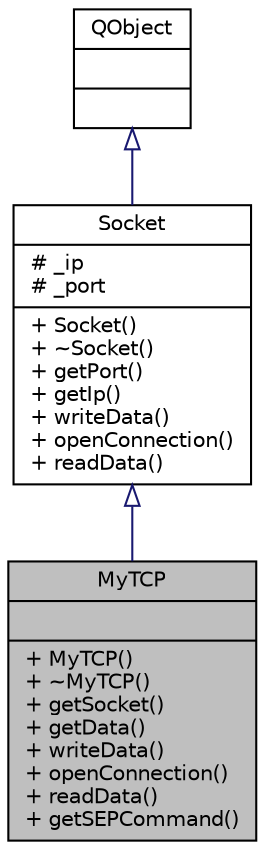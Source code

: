digraph "MyTCP"
{
 // LATEX_PDF_SIZE
  edge [fontname="Helvetica",fontsize="10",labelfontname="Helvetica",labelfontsize="10"];
  node [fontname="Helvetica",fontsize="10",shape=record];
  Node1 [label="{MyTCP\n||+ MyTCP()\l+ ~MyTCP()\l+ getSocket()\l+ getData()\l+ writeData()\l+ openConnection()\l+ readData()\l+ getSEPCommand()\l}",height=0.2,width=0.4,color="black", fillcolor="grey75", style="filled", fontcolor="black",tooltip=" "];
  Node2 -> Node1 [dir="back",color="midnightblue",fontsize="10",style="solid",arrowtail="onormal",fontname="Helvetica"];
  Node2 [label="{Socket\n|# _ip\l# _port\l|+ Socket()\l+ ~Socket()\l+ getPort()\l+ getIp()\l+ writeData()\l+ openConnection()\l+ readData()\l}",height=0.2,width=0.4,color="black", fillcolor="white", style="filled",URL="$classSocket.html",tooltip=" "];
  Node3 -> Node2 [dir="back",color="midnightblue",fontsize="10",style="solid",arrowtail="onormal",fontname="Helvetica"];
  Node3 [label="{QObject\n||}",height=0.2,width=0.4,color="black", fillcolor="white", style="filled",URL="$classQObject.html",tooltip=" "];
}
